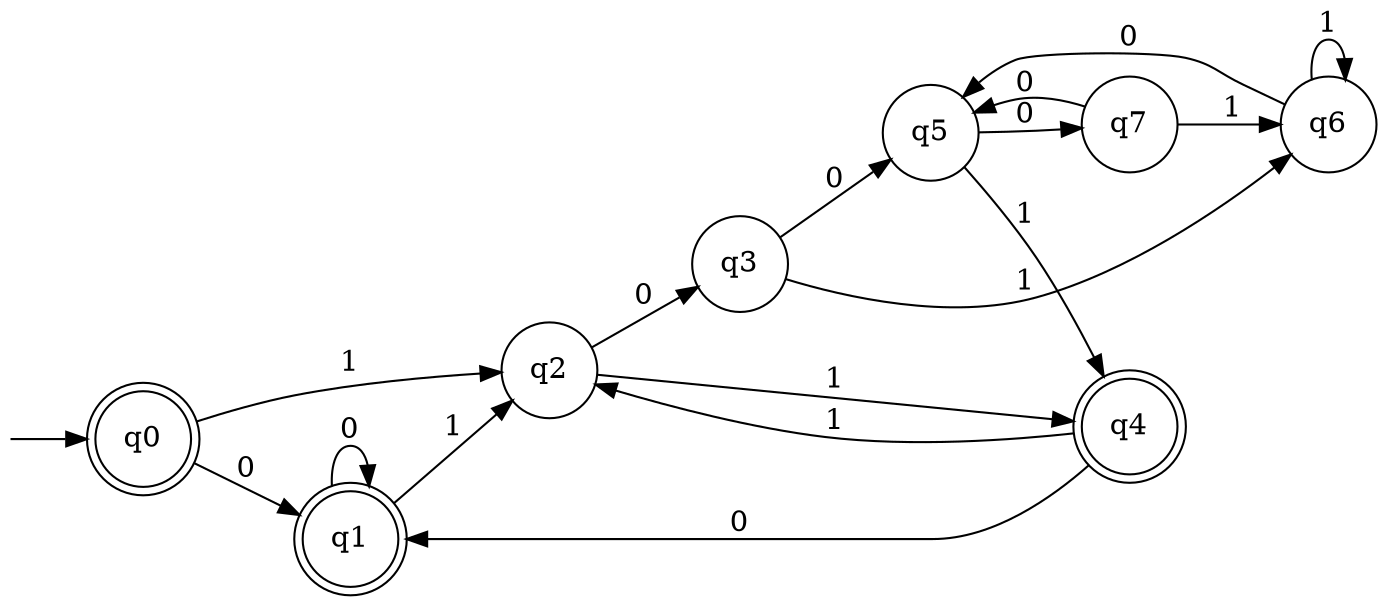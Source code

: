 digraph G {
  rankdir=LR;
  n__ [label="" shape=none width=.0];
  0 [shape=doublecircle label="q0"]
  1 [shape=doublecircle label="q1"]
  2 [shape=circle label="q2"]
  3 [shape=circle label="q3"]
  4 [shape=doublecircle label="q4"]
  5 [shape=circle label="q5"]
  6 [shape=circle label="q6"]
  7 [shape=circle label="q7"]
  n__ -> 0;
  0 -> 1 [label="0"]
  0 -> 2 [label="1"]
  1 -> 1 [label="0"]
  1 -> 2 [label="1"]
  2 -> 3 [label="0"]
  2 -> 4 [label="1"]
  3 -> 5 [label="0"]
  3 -> 6 [label="1"]
  4 -> 1 [label="0"]
  4 -> 2 [label="1"]
  5 -> 7 [label="0"]
  5 -> 4 [label="1"]
  6 -> 5 [label="0"]
  6 -> 6 [label="1"]
  7 -> 5 [label="0"]
  7 -> 6 [label="1"]
}
